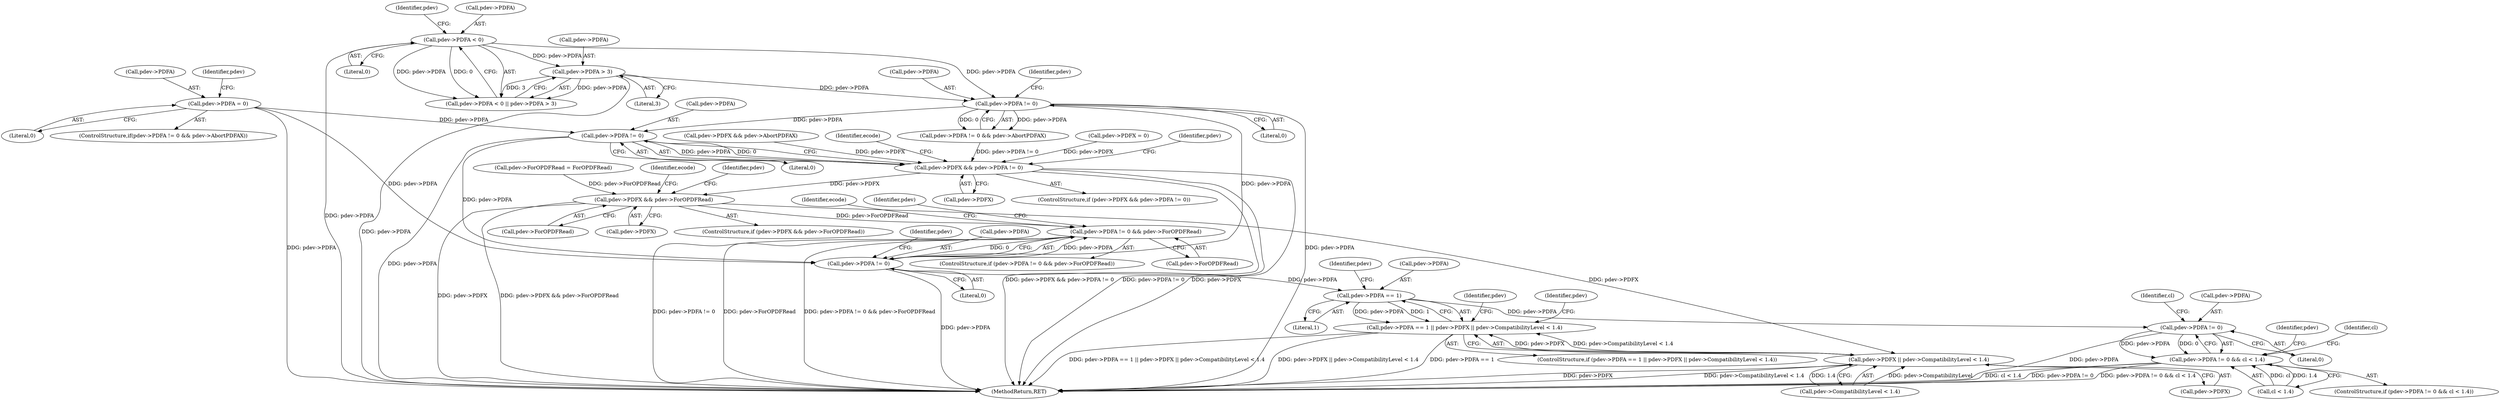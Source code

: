 digraph "0_ghostscript_c3476dde7743761a4e1d39a631716199b696b880@pointer" {
"1000766" [label="(Call,pdev->PDFA != 0)"];
"1000743" [label="(Call,pdev->PDFA = 0)"];
"1000735" [label="(Call,pdev->PDFA != 0)"];
"1000713" [label="(Call,pdev->PDFA < 0)"];
"1000718" [label="(Call,pdev->PDFA > 3)"];
"1000762" [label="(Call,pdev->PDFX && pdev->PDFA != 0)"];
"1000782" [label="(Call,pdev->PDFX && pdev->ForOPDFRead)"];
"1000800" [label="(Call,pdev->PDFA != 0 && pdev->ForOPDFRead)"];
"1000826" [label="(Call,pdev->PDFX || pdev->CompatibilityLevel < 1.4)"];
"1000820" [label="(Call,pdev->PDFA == 1 || pdev->PDFX || pdev->CompatibilityLevel < 1.4)"];
"1000801" [label="(Call,pdev->PDFA != 0)"];
"1000821" [label="(Call,pdev->PDFA == 1)"];
"1000857" [label="(Call,pdev->PDFA != 0)"];
"1000856" [label="(Call,pdev->PDFA != 0 && cl < 1.4)"];
"1000747" [label="(Literal,0)"];
"1000718" [label="(Call,pdev->PDFA > 3)"];
"1000763" [label="(Call,pdev->PDFX)"];
"1000857" [label="(Call,pdev->PDFA != 0)"];
"1000761" [label="(ControlStructure,if (pdev->PDFX && pdev->PDFA != 0))"];
"1000744" [label="(Call,pdev->PDFA)"];
"1000734" [label="(Call,pdev->PDFA != 0 && pdev->AbortPDFAX)"];
"1000741" [label="(Identifier,pdev)"];
"1000807" [label="(Identifier,pdev)"];
"1000848" [label="(Identifier,pdev)"];
"1000825" [label="(Literal,1)"];
"1000762" [label="(Call,pdev->PDFX && pdev->PDFA != 0)"];
"1000770" [label="(Literal,0)"];
"1000773" [label="(Identifier,ecode)"];
"1000791" [label="(Identifier,ecode)"];
"1000756" [label="(Call,pdev->PDFX = 0)"];
"1000803" [label="(Identifier,pdev)"];
"1000800" [label="(Call,pdev->PDFA != 0 && pdev->ForOPDFRead)"];
"1000855" [label="(ControlStructure,if (pdev->PDFA != 0 && cl < 1.4))"];
"1000823" [label="(Identifier,pdev)"];
"1001551" [label="(MethodReturn,RET)"];
"1000743" [label="(Call,pdev->PDFA = 0)"];
"1000802" [label="(Call,pdev->PDFA)"];
"1000862" [label="(Call,cl < 1.4)"];
"1000821" [label="(Call,pdev->PDFA == 1)"];
"1000767" [label="(Call,pdev->PDFA)"];
"1000739" [label="(Literal,0)"];
"1000713" [label="(Call,pdev->PDFA < 0)"];
"1000830" [label="(Call,pdev->CompatibilityLevel < 1.4)"];
"1000799" [label="(ControlStructure,if (pdev->PDFA != 0 && pdev->ForOPDFRead))"];
"1000863" [label="(Identifier,cl)"];
"1000751" [label="(Identifier,pdev)"];
"1000784" [label="(Identifier,pdev)"];
"1000828" [label="(Identifier,pdev)"];
"1000872" [label="(Identifier,pdev)"];
"1000806" [label="(Call,pdev->ForOPDFRead)"];
"1000861" [label="(Literal,0)"];
"1000819" [label="(ControlStructure,if (pdev->PDFA == 1 || pdev->PDFX || pdev->CompatibilityLevel < 1.4))"];
"1000822" [label="(Call,pdev->PDFA)"];
"1000858" [label="(Call,pdev->PDFA)"];
"1000820" [label="(Call,pdev->PDFA == 1 || pdev->PDFX || pdev->CompatibilityLevel < 1.4)"];
"1000781" [label="(ControlStructure,if (pdev->PDFX && pdev->ForOPDFRead))"];
"1000749" [label="(Call,pdev->PDFX && pdev->AbortPDFAX)"];
"1000856" [label="(Call,pdev->PDFA != 0 && cl < 1.4)"];
"1000735" [label="(Call,pdev->PDFA != 0)"];
"1000717" [label="(Literal,0)"];
"1000720" [label="(Identifier,pdev)"];
"1000801" [label="(Call,pdev->PDFA != 0)"];
"1000786" [label="(Call,pdev->ForOPDFRead)"];
"1000588" [label="(Call,pdev->ForOPDFRead = ForOPDFRead)"];
"1000811" [label="(Identifier,ecode)"];
"1000782" [label="(Call,pdev->PDFX && pdev->ForOPDFRead)"];
"1000714" [label="(Call,pdev->PDFA)"];
"1000722" [label="(Literal,3)"];
"1000783" [label="(Call,pdev->PDFX)"];
"1000719" [label="(Call,pdev->PDFA)"];
"1000733" [label="(ControlStructure,if(pdev->PDFA != 0 && pdev->AbortPDFAX))"];
"1000827" [label="(Call,pdev->PDFX)"];
"1000838" [label="(Identifier,pdev)"];
"1000805" [label="(Literal,0)"];
"1000712" [label="(Call,pdev->PDFA < 0 || pdev->PDFA > 3)"];
"1000826" [label="(Call,pdev->PDFX || pdev->CompatibilityLevel < 1.4)"];
"1000766" [label="(Call,pdev->PDFA != 0)"];
"1000866" [label="(Identifier,cl)"];
"1000736" [label="(Call,pdev->PDFA)"];
"1000766" -> "1000762"  [label="AST: "];
"1000766" -> "1000770"  [label="CFG: "];
"1000767" -> "1000766"  [label="AST: "];
"1000770" -> "1000766"  [label="AST: "];
"1000762" -> "1000766"  [label="CFG: "];
"1000766" -> "1001551"  [label="DDG: pdev->PDFA"];
"1000766" -> "1000762"  [label="DDG: pdev->PDFA"];
"1000766" -> "1000762"  [label="DDG: 0"];
"1000743" -> "1000766"  [label="DDG: pdev->PDFA"];
"1000735" -> "1000766"  [label="DDG: pdev->PDFA"];
"1000766" -> "1000801"  [label="DDG: pdev->PDFA"];
"1000743" -> "1000733"  [label="AST: "];
"1000743" -> "1000747"  [label="CFG: "];
"1000744" -> "1000743"  [label="AST: "];
"1000747" -> "1000743"  [label="AST: "];
"1000751" -> "1000743"  [label="CFG: "];
"1000743" -> "1001551"  [label="DDG: pdev->PDFA"];
"1000743" -> "1000801"  [label="DDG: pdev->PDFA"];
"1000735" -> "1000734"  [label="AST: "];
"1000735" -> "1000739"  [label="CFG: "];
"1000736" -> "1000735"  [label="AST: "];
"1000739" -> "1000735"  [label="AST: "];
"1000741" -> "1000735"  [label="CFG: "];
"1000734" -> "1000735"  [label="CFG: "];
"1000735" -> "1001551"  [label="DDG: pdev->PDFA"];
"1000735" -> "1000734"  [label="DDG: pdev->PDFA"];
"1000735" -> "1000734"  [label="DDG: 0"];
"1000713" -> "1000735"  [label="DDG: pdev->PDFA"];
"1000718" -> "1000735"  [label="DDG: pdev->PDFA"];
"1000735" -> "1000801"  [label="DDG: pdev->PDFA"];
"1000713" -> "1000712"  [label="AST: "];
"1000713" -> "1000717"  [label="CFG: "];
"1000714" -> "1000713"  [label="AST: "];
"1000717" -> "1000713"  [label="AST: "];
"1000720" -> "1000713"  [label="CFG: "];
"1000712" -> "1000713"  [label="CFG: "];
"1000713" -> "1001551"  [label="DDG: pdev->PDFA"];
"1000713" -> "1000712"  [label="DDG: pdev->PDFA"];
"1000713" -> "1000712"  [label="DDG: 0"];
"1000713" -> "1000718"  [label="DDG: pdev->PDFA"];
"1000718" -> "1000712"  [label="AST: "];
"1000718" -> "1000722"  [label="CFG: "];
"1000719" -> "1000718"  [label="AST: "];
"1000722" -> "1000718"  [label="AST: "];
"1000712" -> "1000718"  [label="CFG: "];
"1000718" -> "1001551"  [label="DDG: pdev->PDFA"];
"1000718" -> "1000712"  [label="DDG: pdev->PDFA"];
"1000718" -> "1000712"  [label="DDG: 3"];
"1000762" -> "1000761"  [label="AST: "];
"1000762" -> "1000763"  [label="CFG: "];
"1000763" -> "1000762"  [label="AST: "];
"1000773" -> "1000762"  [label="CFG: "];
"1000784" -> "1000762"  [label="CFG: "];
"1000762" -> "1001551"  [label="DDG: pdev->PDFX && pdev->PDFA != 0"];
"1000762" -> "1001551"  [label="DDG: pdev->PDFA != 0"];
"1000762" -> "1001551"  [label="DDG: pdev->PDFX"];
"1000756" -> "1000762"  [label="DDG: pdev->PDFX"];
"1000749" -> "1000762"  [label="DDG: pdev->PDFX"];
"1000734" -> "1000762"  [label="DDG: pdev->PDFA != 0"];
"1000762" -> "1000782"  [label="DDG: pdev->PDFX"];
"1000782" -> "1000781"  [label="AST: "];
"1000782" -> "1000783"  [label="CFG: "];
"1000782" -> "1000786"  [label="CFG: "];
"1000783" -> "1000782"  [label="AST: "];
"1000786" -> "1000782"  [label="AST: "];
"1000791" -> "1000782"  [label="CFG: "];
"1000803" -> "1000782"  [label="CFG: "];
"1000782" -> "1001551"  [label="DDG: pdev->PDFX"];
"1000782" -> "1001551"  [label="DDG: pdev->PDFX && pdev->ForOPDFRead"];
"1000588" -> "1000782"  [label="DDG: pdev->ForOPDFRead"];
"1000782" -> "1000800"  [label="DDG: pdev->ForOPDFRead"];
"1000782" -> "1000826"  [label="DDG: pdev->PDFX"];
"1000800" -> "1000799"  [label="AST: "];
"1000800" -> "1000801"  [label="CFG: "];
"1000800" -> "1000806"  [label="CFG: "];
"1000801" -> "1000800"  [label="AST: "];
"1000806" -> "1000800"  [label="AST: "];
"1000811" -> "1000800"  [label="CFG: "];
"1000823" -> "1000800"  [label="CFG: "];
"1000800" -> "1001551"  [label="DDG: pdev->ForOPDFRead"];
"1000800" -> "1001551"  [label="DDG: pdev->PDFA != 0 && pdev->ForOPDFRead"];
"1000800" -> "1001551"  [label="DDG: pdev->PDFA != 0"];
"1000801" -> "1000800"  [label="DDG: pdev->PDFA"];
"1000801" -> "1000800"  [label="DDG: 0"];
"1000826" -> "1000820"  [label="AST: "];
"1000826" -> "1000827"  [label="CFG: "];
"1000826" -> "1000830"  [label="CFG: "];
"1000827" -> "1000826"  [label="AST: "];
"1000830" -> "1000826"  [label="AST: "];
"1000820" -> "1000826"  [label="CFG: "];
"1000826" -> "1001551"  [label="DDG: pdev->PDFX"];
"1000826" -> "1001551"  [label="DDG: pdev->CompatibilityLevel < 1.4"];
"1000826" -> "1000820"  [label="DDG: pdev->PDFX"];
"1000826" -> "1000820"  [label="DDG: pdev->CompatibilityLevel < 1.4"];
"1000830" -> "1000826"  [label="DDG: pdev->CompatibilityLevel"];
"1000830" -> "1000826"  [label="DDG: 1.4"];
"1000820" -> "1000819"  [label="AST: "];
"1000820" -> "1000821"  [label="CFG: "];
"1000821" -> "1000820"  [label="AST: "];
"1000838" -> "1000820"  [label="CFG: "];
"1000848" -> "1000820"  [label="CFG: "];
"1000820" -> "1001551"  [label="DDG: pdev->PDFA == 1 || pdev->PDFX || pdev->CompatibilityLevel < 1.4"];
"1000820" -> "1001551"  [label="DDG: pdev->PDFX || pdev->CompatibilityLevel < 1.4"];
"1000820" -> "1001551"  [label="DDG: pdev->PDFA == 1"];
"1000821" -> "1000820"  [label="DDG: pdev->PDFA"];
"1000821" -> "1000820"  [label="DDG: 1"];
"1000801" -> "1000805"  [label="CFG: "];
"1000802" -> "1000801"  [label="AST: "];
"1000805" -> "1000801"  [label="AST: "];
"1000807" -> "1000801"  [label="CFG: "];
"1000801" -> "1001551"  [label="DDG: pdev->PDFA"];
"1000801" -> "1000821"  [label="DDG: pdev->PDFA"];
"1000821" -> "1000825"  [label="CFG: "];
"1000822" -> "1000821"  [label="AST: "];
"1000825" -> "1000821"  [label="AST: "];
"1000828" -> "1000821"  [label="CFG: "];
"1000821" -> "1000857"  [label="DDG: pdev->PDFA"];
"1000857" -> "1000856"  [label="AST: "];
"1000857" -> "1000861"  [label="CFG: "];
"1000858" -> "1000857"  [label="AST: "];
"1000861" -> "1000857"  [label="AST: "];
"1000863" -> "1000857"  [label="CFG: "];
"1000856" -> "1000857"  [label="CFG: "];
"1000857" -> "1001551"  [label="DDG: pdev->PDFA"];
"1000857" -> "1000856"  [label="DDG: pdev->PDFA"];
"1000857" -> "1000856"  [label="DDG: 0"];
"1000856" -> "1000855"  [label="AST: "];
"1000856" -> "1000862"  [label="CFG: "];
"1000862" -> "1000856"  [label="AST: "];
"1000866" -> "1000856"  [label="CFG: "];
"1000872" -> "1000856"  [label="CFG: "];
"1000856" -> "1001551"  [label="DDG: pdev->PDFA != 0"];
"1000856" -> "1001551"  [label="DDG: pdev->PDFA != 0 && cl < 1.4"];
"1000856" -> "1001551"  [label="DDG: cl < 1.4"];
"1000862" -> "1000856"  [label="DDG: cl"];
"1000862" -> "1000856"  [label="DDG: 1.4"];
}
